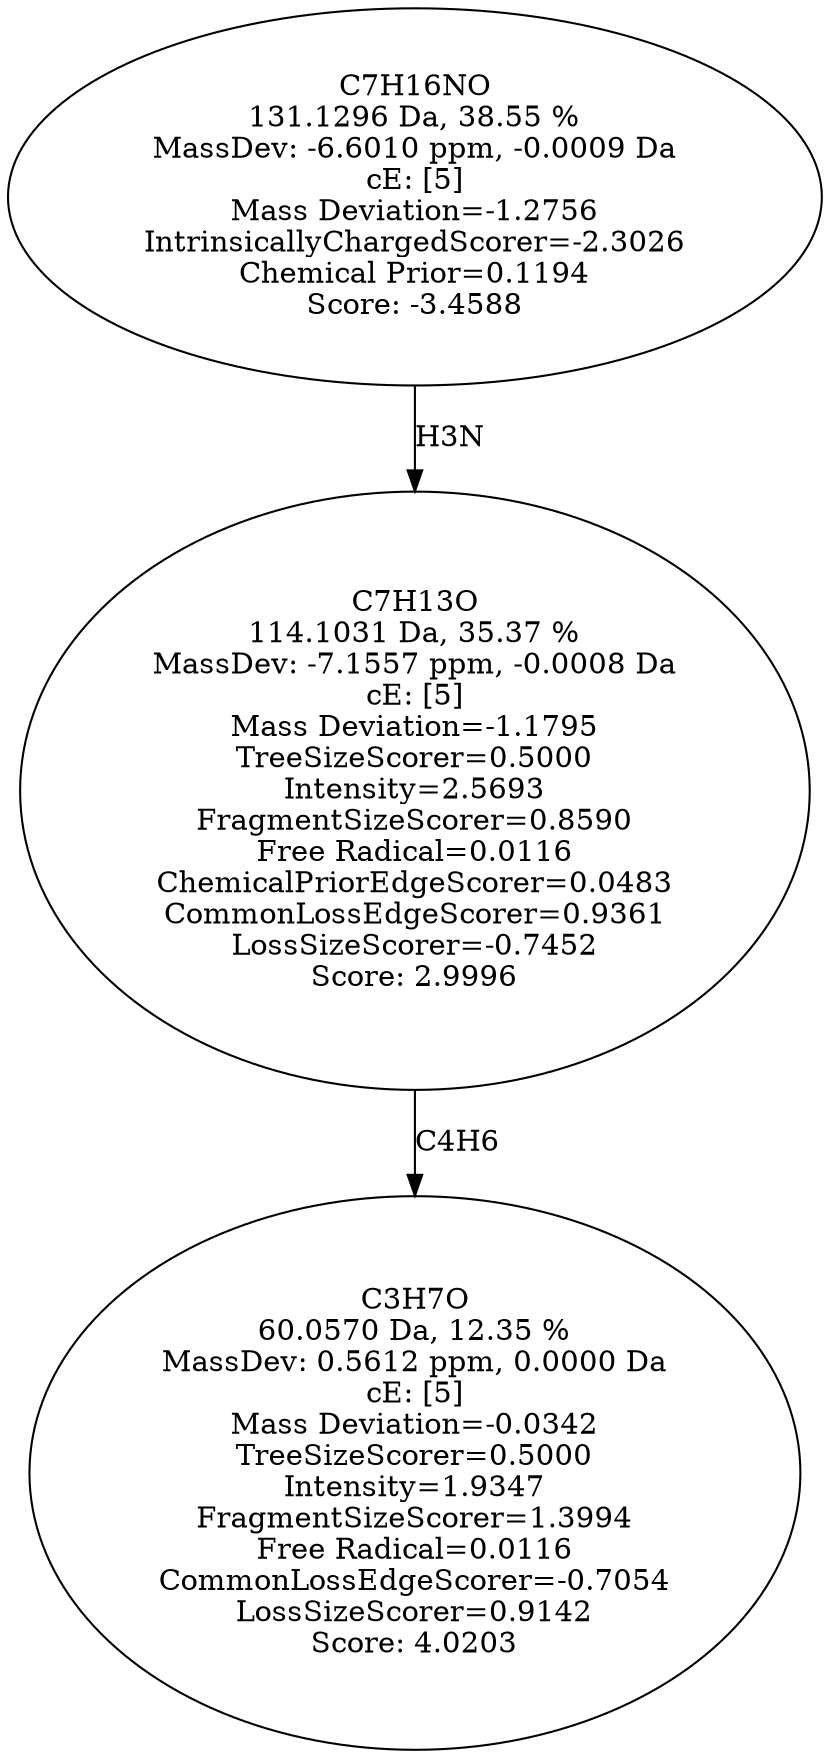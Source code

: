 strict digraph {
v1 [label="C3H7O\n60.0570 Da, 12.35 %\nMassDev: 0.5612 ppm, 0.0000 Da\ncE: [5]\nMass Deviation=-0.0342\nTreeSizeScorer=0.5000\nIntensity=1.9347\nFragmentSizeScorer=1.3994\nFree Radical=0.0116\nCommonLossEdgeScorer=-0.7054\nLossSizeScorer=0.9142\nScore: 4.0203"];
v2 [label="C7H13O\n114.1031 Da, 35.37 %\nMassDev: -7.1557 ppm, -0.0008 Da\ncE: [5]\nMass Deviation=-1.1795\nTreeSizeScorer=0.5000\nIntensity=2.5693\nFragmentSizeScorer=0.8590\nFree Radical=0.0116\nChemicalPriorEdgeScorer=0.0483\nCommonLossEdgeScorer=0.9361\nLossSizeScorer=-0.7452\nScore: 2.9996"];
v3 [label="C7H16NO\n131.1296 Da, 38.55 %\nMassDev: -6.6010 ppm, -0.0009 Da\ncE: [5]\nMass Deviation=-1.2756\nIntrinsicallyChargedScorer=-2.3026\nChemical Prior=0.1194\nScore: -3.4588"];
v2 -> v1 [label="C4H6"];
v3 -> v2 [label="H3N"];
}
